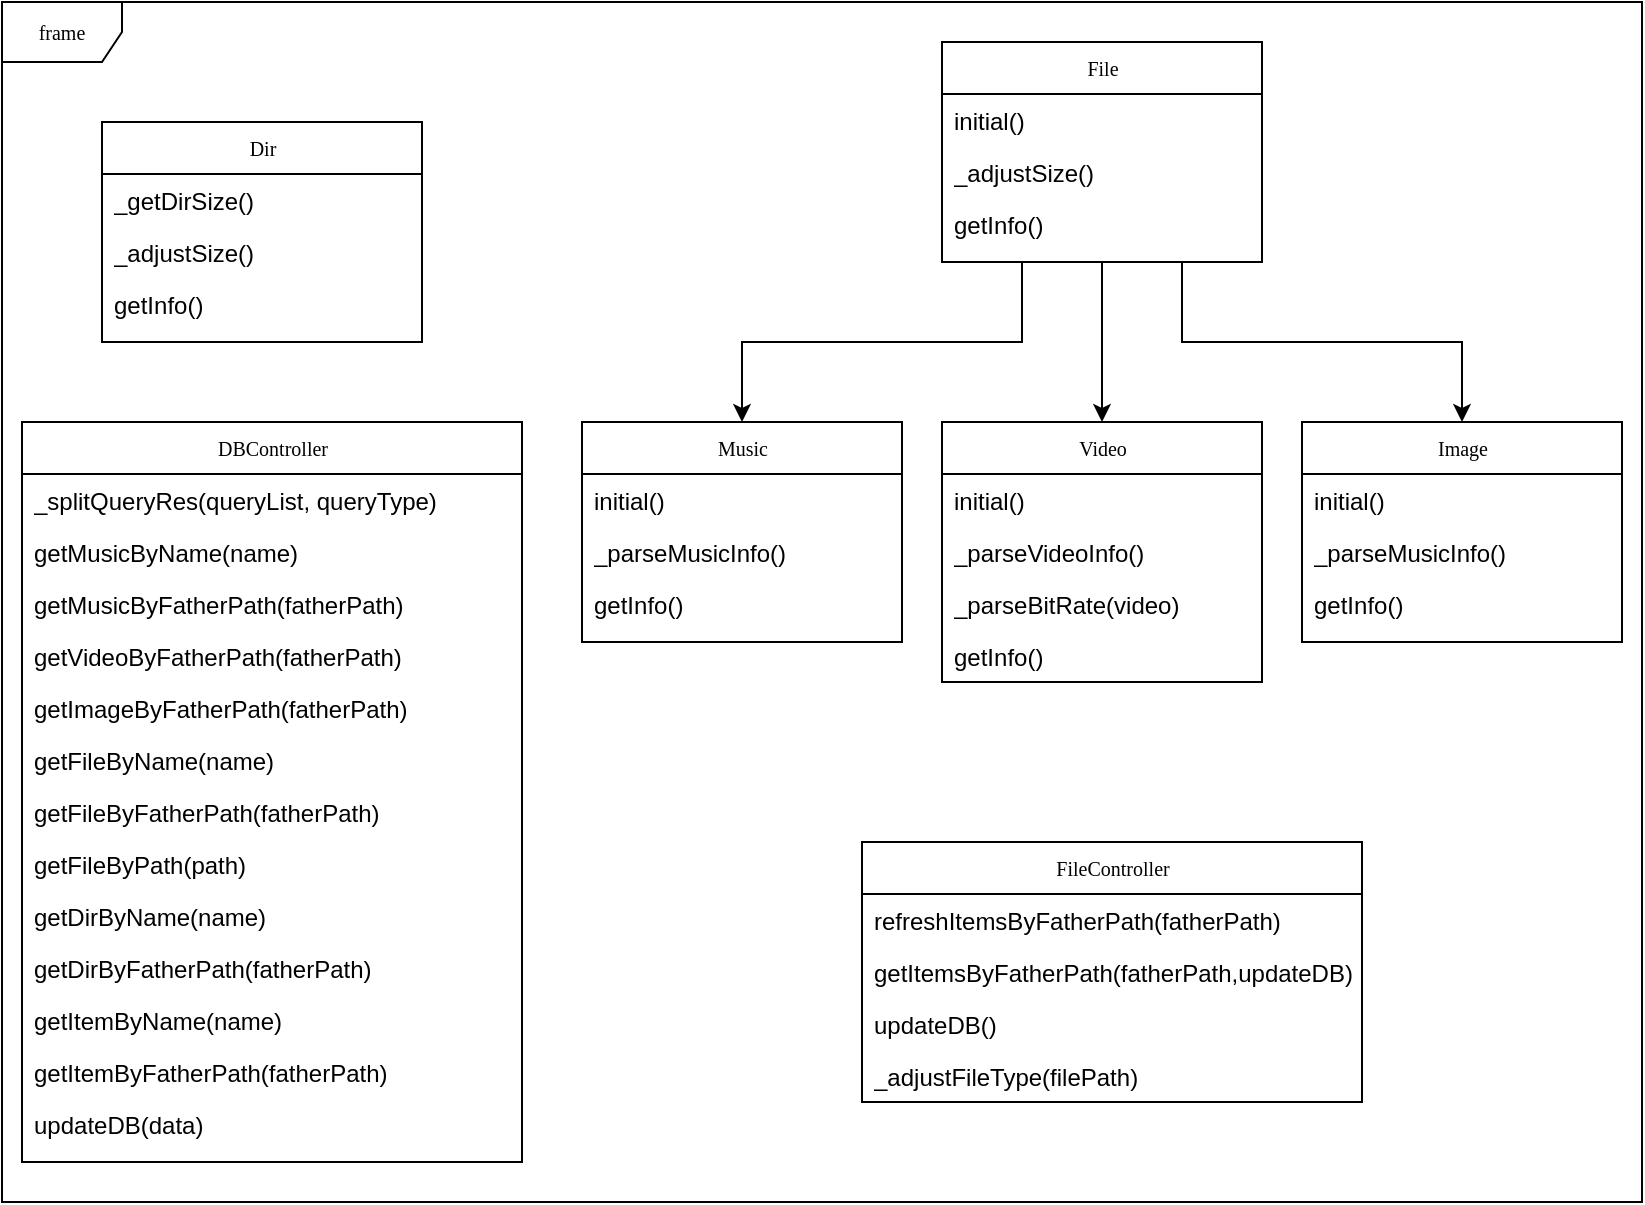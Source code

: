 <mxfile version="20.2.3" type="device"><diagram name="Page-1" id="c4acf3e9-155e-7222-9cf6-157b1a14988f"><mxGraphModel dx="1022" dy="585" grid="1" gridSize="10" guides="1" tooltips="1" connect="1" arrows="1" fold="1" page="1" pageScale="1" pageWidth="850" pageHeight="1100" background="none" math="0" shadow="0"><root><mxCell id="0"/><mxCell id="1" parent="0"/><mxCell id="17acba5748e5396b-1" value="frame" style="shape=umlFrame;whiteSpace=wrap;html=1;rounded=0;shadow=0;comic=0;labelBackgroundColor=none;strokeWidth=1;fontFamily=Verdana;fontSize=10;align=center;" parent="1" vertex="1"><mxGeometry x="20" y="20" width="820" height="600" as="geometry"/></mxCell><mxCell id="17acba5748e5396b-20" value="Dir" style="swimlane;html=1;fontStyle=0;childLayout=stackLayout;horizontal=1;startSize=26;fillColor=none;horizontalStack=0;resizeParent=1;resizeLast=0;collapsible=1;marginBottom=0;swimlaneFillColor=#ffffff;rounded=0;shadow=0;comic=0;labelBackgroundColor=none;strokeWidth=1;fontFamily=Verdana;fontSize=10;align=center;" parent="1" vertex="1"><mxGeometry x="70" y="80" width="160" height="110" as="geometry"/></mxCell><mxCell id="17acba5748e5396b-21" value="_getDirSize()" style="text;html=1;strokeColor=none;fillColor=none;align=left;verticalAlign=top;spacingLeft=4;spacingRight=4;whiteSpace=wrap;overflow=hidden;rotatable=0;points=[[0,0.5],[1,0.5]];portConstraint=eastwest;" parent="17acba5748e5396b-20" vertex="1"><mxGeometry y="26" width="160" height="26" as="geometry"/></mxCell><mxCell id="17acba5748e5396b-24" value="_adjustSize()" style="text;html=1;strokeColor=none;fillColor=none;align=left;verticalAlign=top;spacingLeft=4;spacingRight=4;whiteSpace=wrap;overflow=hidden;rotatable=0;points=[[0,0.5],[1,0.5]];portConstraint=eastwest;" parent="17acba5748e5396b-20" vertex="1"><mxGeometry y="52" width="160" height="26" as="geometry"/></mxCell><mxCell id="17acba5748e5396b-26" value="getInfo()" style="text;html=1;strokeColor=none;fillColor=none;align=left;verticalAlign=top;spacingLeft=4;spacingRight=4;whiteSpace=wrap;overflow=hidden;rotatable=0;points=[[0,0.5],[1,0.5]];portConstraint=eastwest;" parent="17acba5748e5396b-20" vertex="1"><mxGeometry y="78" width="160" height="26" as="geometry"/></mxCell><mxCell id="LomtCLnPWOM09CrS8Zc6-19" style="edgeStyle=orthogonalEdgeStyle;rounded=0;orthogonalLoop=1;jettySize=auto;html=1;entryX=0.5;entryY=0;entryDx=0;entryDy=0;" edge="1" parent="1" source="LomtCLnPWOM09CrS8Zc6-1" target="LomtCLnPWOM09CrS8Zc6-9"><mxGeometry relative="1" as="geometry"/></mxCell><mxCell id="LomtCLnPWOM09CrS8Zc6-20" style="edgeStyle=orthogonalEdgeStyle;rounded=0;orthogonalLoop=1;jettySize=auto;html=1;entryX=0.5;entryY=0;entryDx=0;entryDy=0;exitX=0.25;exitY=1;exitDx=0;exitDy=0;" edge="1" parent="1" source="LomtCLnPWOM09CrS8Zc6-1" target="LomtCLnPWOM09CrS8Zc6-5"><mxGeometry relative="1" as="geometry"/></mxCell><mxCell id="LomtCLnPWOM09CrS8Zc6-21" style="edgeStyle=orthogonalEdgeStyle;rounded=0;orthogonalLoop=1;jettySize=auto;html=1;exitX=0.75;exitY=1;exitDx=0;exitDy=0;entryX=0.5;entryY=0;entryDx=0;entryDy=0;" edge="1" parent="1" source="LomtCLnPWOM09CrS8Zc6-1" target="LomtCLnPWOM09CrS8Zc6-15"><mxGeometry relative="1" as="geometry"/></mxCell><mxCell id="LomtCLnPWOM09CrS8Zc6-1" value="File" style="swimlane;html=1;fontStyle=0;childLayout=stackLayout;horizontal=1;startSize=26;fillColor=none;horizontalStack=0;resizeParent=1;resizeLast=0;collapsible=1;marginBottom=0;swimlaneFillColor=#ffffff;rounded=0;shadow=0;comic=0;labelBackgroundColor=none;strokeWidth=1;fontFamily=Verdana;fontSize=10;align=center;" vertex="1" parent="1"><mxGeometry x="490" y="40" width="160" height="110" as="geometry"/></mxCell><mxCell id="LomtCLnPWOM09CrS8Zc6-2" value="initial()" style="text;html=1;strokeColor=none;fillColor=none;align=left;verticalAlign=top;spacingLeft=4;spacingRight=4;whiteSpace=wrap;overflow=hidden;rotatable=0;points=[[0,0.5],[1,0.5]];portConstraint=eastwest;" vertex="1" parent="LomtCLnPWOM09CrS8Zc6-1"><mxGeometry y="26" width="160" height="26" as="geometry"/></mxCell><mxCell id="LomtCLnPWOM09CrS8Zc6-3" value="_adjustSize()" style="text;html=1;strokeColor=none;fillColor=none;align=left;verticalAlign=top;spacingLeft=4;spacingRight=4;whiteSpace=wrap;overflow=hidden;rotatable=0;points=[[0,0.5],[1,0.5]];portConstraint=eastwest;" vertex="1" parent="LomtCLnPWOM09CrS8Zc6-1"><mxGeometry y="52" width="160" height="26" as="geometry"/></mxCell><mxCell id="LomtCLnPWOM09CrS8Zc6-4" value="getInfo()" style="text;html=1;strokeColor=none;fillColor=none;align=left;verticalAlign=top;spacingLeft=4;spacingRight=4;whiteSpace=wrap;overflow=hidden;rotatable=0;points=[[0,0.5],[1,0.5]];portConstraint=eastwest;" vertex="1" parent="LomtCLnPWOM09CrS8Zc6-1"><mxGeometry y="78" width="160" height="26" as="geometry"/></mxCell><mxCell id="LomtCLnPWOM09CrS8Zc6-5" value="Music" style="swimlane;html=1;fontStyle=0;childLayout=stackLayout;horizontal=1;startSize=26;fillColor=none;horizontalStack=0;resizeParent=1;resizeLast=0;collapsible=1;marginBottom=0;swimlaneFillColor=#ffffff;rounded=0;shadow=0;comic=0;labelBackgroundColor=none;strokeWidth=1;fontFamily=Verdana;fontSize=10;align=center;" vertex="1" parent="1"><mxGeometry x="310" y="230" width="160" height="110" as="geometry"/></mxCell><mxCell id="LomtCLnPWOM09CrS8Zc6-6" value="initial()" style="text;html=1;strokeColor=none;fillColor=none;align=left;verticalAlign=top;spacingLeft=4;spacingRight=4;whiteSpace=wrap;overflow=hidden;rotatable=0;points=[[0,0.5],[1,0.5]];portConstraint=eastwest;" vertex="1" parent="LomtCLnPWOM09CrS8Zc6-5"><mxGeometry y="26" width="160" height="26" as="geometry"/></mxCell><mxCell id="LomtCLnPWOM09CrS8Zc6-7" value="_parseMusicInfo()" style="text;html=1;strokeColor=none;fillColor=none;align=left;verticalAlign=top;spacingLeft=4;spacingRight=4;whiteSpace=wrap;overflow=hidden;rotatable=0;points=[[0,0.5],[1,0.5]];portConstraint=eastwest;" vertex="1" parent="LomtCLnPWOM09CrS8Zc6-5"><mxGeometry y="52" width="160" height="26" as="geometry"/></mxCell><mxCell id="LomtCLnPWOM09CrS8Zc6-8" value="getInfo()" style="text;html=1;strokeColor=none;fillColor=none;align=left;verticalAlign=top;spacingLeft=4;spacingRight=4;whiteSpace=wrap;overflow=hidden;rotatable=0;points=[[0,0.5],[1,0.5]];portConstraint=eastwest;" vertex="1" parent="LomtCLnPWOM09CrS8Zc6-5"><mxGeometry y="78" width="160" height="26" as="geometry"/></mxCell><mxCell id="LomtCLnPWOM09CrS8Zc6-9" value="Video" style="swimlane;html=1;fontStyle=0;childLayout=stackLayout;horizontal=1;startSize=26;fillColor=none;horizontalStack=0;resizeParent=1;resizeLast=0;collapsible=1;marginBottom=0;swimlaneFillColor=#ffffff;rounded=0;shadow=0;comic=0;labelBackgroundColor=none;strokeWidth=1;fontFamily=Verdana;fontSize=10;align=center;" vertex="1" parent="1"><mxGeometry x="490" y="230" width="160" height="130" as="geometry"/></mxCell><mxCell id="LomtCLnPWOM09CrS8Zc6-10" value="initial()" style="text;html=1;strokeColor=none;fillColor=none;align=left;verticalAlign=top;spacingLeft=4;spacingRight=4;whiteSpace=wrap;overflow=hidden;rotatable=0;points=[[0,0.5],[1,0.5]];portConstraint=eastwest;" vertex="1" parent="LomtCLnPWOM09CrS8Zc6-9"><mxGeometry y="26" width="160" height="26" as="geometry"/></mxCell><mxCell id="LomtCLnPWOM09CrS8Zc6-11" value="_parseVideoInfo()" style="text;html=1;strokeColor=none;fillColor=none;align=left;verticalAlign=top;spacingLeft=4;spacingRight=4;whiteSpace=wrap;overflow=hidden;rotatable=0;points=[[0,0.5],[1,0.5]];portConstraint=eastwest;" vertex="1" parent="LomtCLnPWOM09CrS8Zc6-9"><mxGeometry y="52" width="160" height="26" as="geometry"/></mxCell><mxCell id="LomtCLnPWOM09CrS8Zc6-13" value="_parseBitRate(video)" style="text;html=1;strokeColor=none;fillColor=none;align=left;verticalAlign=top;spacingLeft=4;spacingRight=4;whiteSpace=wrap;overflow=hidden;rotatable=0;points=[[0,0.5],[1,0.5]];portConstraint=eastwest;" vertex="1" parent="LomtCLnPWOM09CrS8Zc6-9"><mxGeometry y="78" width="160" height="26" as="geometry"/></mxCell><mxCell id="LomtCLnPWOM09CrS8Zc6-12" value="getInfo()" style="text;html=1;strokeColor=none;fillColor=none;align=left;verticalAlign=top;spacingLeft=4;spacingRight=4;whiteSpace=wrap;overflow=hidden;rotatable=0;points=[[0,0.5],[1,0.5]];portConstraint=eastwest;" vertex="1" parent="LomtCLnPWOM09CrS8Zc6-9"><mxGeometry y="104" width="160" height="26" as="geometry"/></mxCell><mxCell id="LomtCLnPWOM09CrS8Zc6-15" value="Image" style="swimlane;html=1;fontStyle=0;childLayout=stackLayout;horizontal=1;startSize=26;fillColor=none;horizontalStack=0;resizeParent=1;resizeLast=0;collapsible=1;marginBottom=0;swimlaneFillColor=#ffffff;rounded=0;shadow=0;comic=0;labelBackgroundColor=none;strokeWidth=1;fontFamily=Verdana;fontSize=10;align=center;" vertex="1" parent="1"><mxGeometry x="670" y="230" width="160" height="110" as="geometry"/></mxCell><mxCell id="LomtCLnPWOM09CrS8Zc6-16" value="initial()" style="text;html=1;strokeColor=none;fillColor=none;align=left;verticalAlign=top;spacingLeft=4;spacingRight=4;whiteSpace=wrap;overflow=hidden;rotatable=0;points=[[0,0.5],[1,0.5]];portConstraint=eastwest;" vertex="1" parent="LomtCLnPWOM09CrS8Zc6-15"><mxGeometry y="26" width="160" height="26" as="geometry"/></mxCell><mxCell id="LomtCLnPWOM09CrS8Zc6-17" value="_parseMusicInfo()" style="text;html=1;strokeColor=none;fillColor=none;align=left;verticalAlign=top;spacingLeft=4;spacingRight=4;whiteSpace=wrap;overflow=hidden;rotatable=0;points=[[0,0.5],[1,0.5]];portConstraint=eastwest;" vertex="1" parent="LomtCLnPWOM09CrS8Zc6-15"><mxGeometry y="52" width="160" height="26" as="geometry"/></mxCell><mxCell id="LomtCLnPWOM09CrS8Zc6-18" value="getInfo()" style="text;html=1;strokeColor=none;fillColor=none;align=left;verticalAlign=top;spacingLeft=4;spacingRight=4;whiteSpace=wrap;overflow=hidden;rotatable=0;points=[[0,0.5],[1,0.5]];portConstraint=eastwest;" vertex="1" parent="LomtCLnPWOM09CrS8Zc6-15"><mxGeometry y="78" width="160" height="26" as="geometry"/></mxCell><mxCell id="LomtCLnPWOM09CrS8Zc6-22" value="FileController" style="swimlane;html=1;fontStyle=0;childLayout=stackLayout;horizontal=1;startSize=26;fillColor=none;horizontalStack=0;resizeParent=1;resizeLast=0;collapsible=1;marginBottom=0;swimlaneFillColor=#ffffff;rounded=0;shadow=0;comic=0;labelBackgroundColor=none;strokeWidth=1;fontFamily=Verdana;fontSize=10;align=center;" vertex="1" parent="1"><mxGeometry x="450" y="440" width="250" height="130" as="geometry"/></mxCell><mxCell id="LomtCLnPWOM09CrS8Zc6-23" value="refreshItemsByFatherPath(fatherPath)" style="text;html=1;strokeColor=none;fillColor=none;align=left;verticalAlign=top;spacingLeft=4;spacingRight=4;whiteSpace=wrap;overflow=hidden;rotatable=0;points=[[0,0.5],[1,0.5]];portConstraint=eastwest;" vertex="1" parent="LomtCLnPWOM09CrS8Zc6-22"><mxGeometry y="26" width="250" height="26" as="geometry"/></mxCell><mxCell id="LomtCLnPWOM09CrS8Zc6-24" value="getItemsByFatherPath(fatherPath,updateDB)" style="text;html=1;strokeColor=none;fillColor=none;align=left;verticalAlign=top;spacingLeft=4;spacingRight=4;whiteSpace=wrap;overflow=hidden;rotatable=0;points=[[0,0.5],[1,0.5]];portConstraint=eastwest;" vertex="1" parent="LomtCLnPWOM09CrS8Zc6-22"><mxGeometry y="52" width="250" height="26" as="geometry"/></mxCell><mxCell id="LomtCLnPWOM09CrS8Zc6-25" value="updateDB()" style="text;html=1;strokeColor=none;fillColor=none;align=left;verticalAlign=top;spacingLeft=4;spacingRight=4;whiteSpace=wrap;overflow=hidden;rotatable=0;points=[[0,0.5],[1,0.5]];portConstraint=eastwest;" vertex="1" parent="LomtCLnPWOM09CrS8Zc6-22"><mxGeometry y="78" width="250" height="26" as="geometry"/></mxCell><mxCell id="LomtCLnPWOM09CrS8Zc6-26" value="_adjustFileType(filePath)" style="text;html=1;strokeColor=none;fillColor=none;align=left;verticalAlign=top;spacingLeft=4;spacingRight=4;whiteSpace=wrap;overflow=hidden;rotatable=0;points=[[0,0.5],[1,0.5]];portConstraint=eastwest;" vertex="1" parent="LomtCLnPWOM09CrS8Zc6-22"><mxGeometry y="104" width="250" height="26" as="geometry"/></mxCell><mxCell id="LomtCLnPWOM09CrS8Zc6-27" value="DBController" style="swimlane;html=1;fontStyle=0;childLayout=stackLayout;horizontal=1;startSize=26;fillColor=none;horizontalStack=0;resizeParent=1;resizeLast=0;collapsible=1;marginBottom=0;swimlaneFillColor=#ffffff;rounded=0;shadow=0;comic=0;labelBackgroundColor=none;strokeWidth=1;fontFamily=Verdana;fontSize=10;align=center;" vertex="1" parent="1"><mxGeometry x="30" y="230" width="250" height="370" as="geometry"/></mxCell><mxCell id="LomtCLnPWOM09CrS8Zc6-28" value="_splitQueryRes(queryList, queryType)" style="text;html=1;strokeColor=none;fillColor=none;align=left;verticalAlign=top;spacingLeft=4;spacingRight=4;whiteSpace=wrap;overflow=hidden;rotatable=0;points=[[0,0.5],[1,0.5]];portConstraint=eastwest;" vertex="1" parent="LomtCLnPWOM09CrS8Zc6-27"><mxGeometry y="26" width="250" height="26" as="geometry"/></mxCell><mxCell id="LomtCLnPWOM09CrS8Zc6-29" value="getMusicByName(name)" style="text;html=1;strokeColor=none;fillColor=none;align=left;verticalAlign=top;spacingLeft=4;spacingRight=4;whiteSpace=wrap;overflow=hidden;rotatable=0;points=[[0,0.5],[1,0.5]];portConstraint=eastwest;" vertex="1" parent="LomtCLnPWOM09CrS8Zc6-27"><mxGeometry y="52" width="250" height="26" as="geometry"/></mxCell><mxCell id="LomtCLnPWOM09CrS8Zc6-30" value="getMusicByFatherPath(fatherPath)" style="text;html=1;strokeColor=none;fillColor=none;align=left;verticalAlign=top;spacingLeft=4;spacingRight=4;whiteSpace=wrap;overflow=hidden;rotatable=0;points=[[0,0.5],[1,0.5]];portConstraint=eastwest;" vertex="1" parent="LomtCLnPWOM09CrS8Zc6-27"><mxGeometry y="78" width="250" height="26" as="geometry"/></mxCell><mxCell id="LomtCLnPWOM09CrS8Zc6-31" value="getVideoByFatherPath(fatherPath)" style="text;html=1;strokeColor=none;fillColor=none;align=left;verticalAlign=top;spacingLeft=4;spacingRight=4;whiteSpace=wrap;overflow=hidden;rotatable=0;points=[[0,0.5],[1,0.5]];portConstraint=eastwest;" vertex="1" parent="LomtCLnPWOM09CrS8Zc6-27"><mxGeometry y="104" width="250" height="26" as="geometry"/></mxCell><mxCell id="LomtCLnPWOM09CrS8Zc6-42" value="getImageByFatherPath(fatherPath)" style="text;html=1;strokeColor=none;fillColor=none;align=left;verticalAlign=top;spacingLeft=4;spacingRight=4;whiteSpace=wrap;overflow=hidden;rotatable=0;points=[[0,0.5],[1,0.5]];portConstraint=eastwest;" vertex="1" parent="LomtCLnPWOM09CrS8Zc6-27"><mxGeometry y="130" width="250" height="26" as="geometry"/></mxCell><mxCell id="LomtCLnPWOM09CrS8Zc6-41" value="getFileByName(name)" style="text;html=1;strokeColor=none;fillColor=none;align=left;verticalAlign=top;spacingLeft=4;spacingRight=4;whiteSpace=wrap;overflow=hidden;rotatable=0;points=[[0,0.5],[1,0.5]];portConstraint=eastwest;" vertex="1" parent="LomtCLnPWOM09CrS8Zc6-27"><mxGeometry y="156" width="250" height="26" as="geometry"/></mxCell><mxCell id="LomtCLnPWOM09CrS8Zc6-40" value="getFileByFatherPath(fatherPath)" style="text;html=1;strokeColor=none;fillColor=none;align=left;verticalAlign=top;spacingLeft=4;spacingRight=4;whiteSpace=wrap;overflow=hidden;rotatable=0;points=[[0,0.5],[1,0.5]];portConstraint=eastwest;" vertex="1" parent="LomtCLnPWOM09CrS8Zc6-27"><mxGeometry y="182" width="250" height="26" as="geometry"/></mxCell><mxCell id="LomtCLnPWOM09CrS8Zc6-39" value="getFileByPath(path)" style="text;html=1;strokeColor=none;fillColor=none;align=left;verticalAlign=top;spacingLeft=4;spacingRight=4;whiteSpace=wrap;overflow=hidden;rotatable=0;points=[[0,0.5],[1,0.5]];portConstraint=eastwest;" vertex="1" parent="LomtCLnPWOM09CrS8Zc6-27"><mxGeometry y="208" width="250" height="26" as="geometry"/></mxCell><mxCell id="LomtCLnPWOM09CrS8Zc6-38" value="getDirByName(name)" style="text;html=1;strokeColor=none;fillColor=none;align=left;verticalAlign=top;spacingLeft=4;spacingRight=4;whiteSpace=wrap;overflow=hidden;rotatable=0;points=[[0,0.5],[1,0.5]];portConstraint=eastwest;" vertex="1" parent="LomtCLnPWOM09CrS8Zc6-27"><mxGeometry y="234" width="250" height="26" as="geometry"/></mxCell><mxCell id="LomtCLnPWOM09CrS8Zc6-37" value="getDirByFatherPath(fatherPath)" style="text;html=1;strokeColor=none;fillColor=none;align=left;verticalAlign=top;spacingLeft=4;spacingRight=4;whiteSpace=wrap;overflow=hidden;rotatable=0;points=[[0,0.5],[1,0.5]];portConstraint=eastwest;" vertex="1" parent="LomtCLnPWOM09CrS8Zc6-27"><mxGeometry y="260" width="250" height="26" as="geometry"/></mxCell><mxCell id="LomtCLnPWOM09CrS8Zc6-36" value="getItemByName(name)" style="text;html=1;strokeColor=none;fillColor=none;align=left;verticalAlign=top;spacingLeft=4;spacingRight=4;whiteSpace=wrap;overflow=hidden;rotatable=0;points=[[0,0.5],[1,0.5]];portConstraint=eastwest;" vertex="1" parent="LomtCLnPWOM09CrS8Zc6-27"><mxGeometry y="286" width="250" height="26" as="geometry"/></mxCell><mxCell id="LomtCLnPWOM09CrS8Zc6-35" value="getItemByFatherPath(fatherPath)" style="text;html=1;strokeColor=none;fillColor=none;align=left;verticalAlign=top;spacingLeft=4;spacingRight=4;whiteSpace=wrap;overflow=hidden;rotatable=0;points=[[0,0.5],[1,0.5]];portConstraint=eastwest;" vertex="1" parent="LomtCLnPWOM09CrS8Zc6-27"><mxGeometry y="312" width="250" height="26" as="geometry"/></mxCell><mxCell id="LomtCLnPWOM09CrS8Zc6-34" value="updateDB(data)" style="text;html=1;strokeColor=none;fillColor=none;align=left;verticalAlign=top;spacingLeft=4;spacingRight=4;whiteSpace=wrap;overflow=hidden;rotatable=0;points=[[0,0.5],[1,0.5]];portConstraint=eastwest;" vertex="1" parent="LomtCLnPWOM09CrS8Zc6-27"><mxGeometry y="338" width="250" height="26" as="geometry"/></mxCell></root></mxGraphModel></diagram></mxfile>